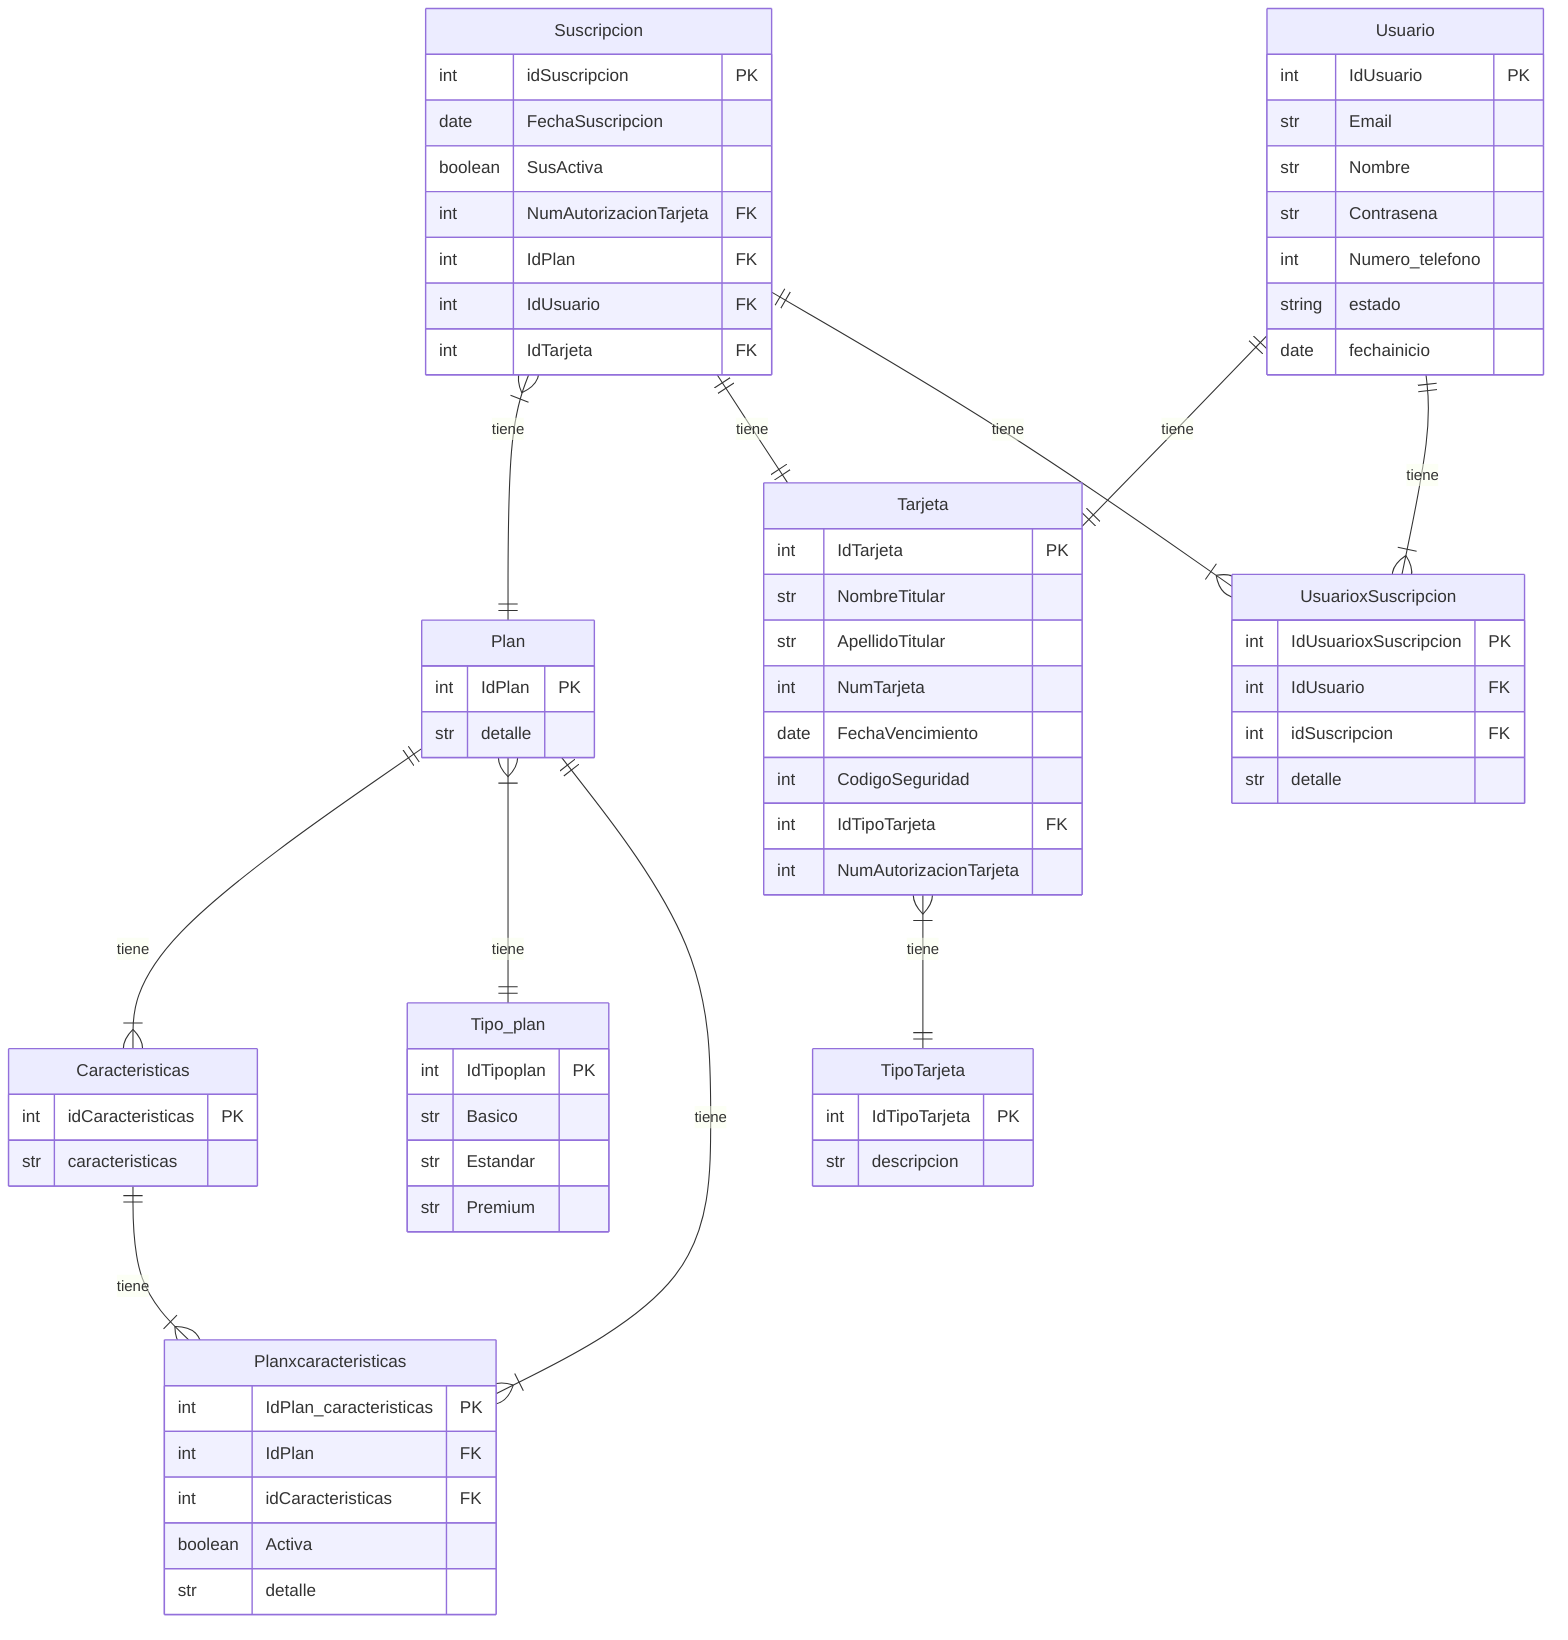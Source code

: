 erDiagram
    Usuario{
        int IdUsuario PK
        str Email
        str Nombre
        str Contrasena
        int Numero_telefono
        string estado
        date fechainicio
    }

    Plan{
        int IdPlan PK 
        str detalle
    }

    Caracteristicas{
        int idCaracteristicas PK
        str caracteristicas
    }

    Tipo_plan{
        int IdTipoplan PK
        str Basico
        str Estandar
        str Premium
    }

    Tarjeta{
        int IdTarjeta PK
        str NombreTitular
        str ApellidoTitular
        int NumTarjeta
        date FechaVencimiento
        int CodigoSeguridad
        int IdTipoTarjeta FK
        int NumAutorizacionTarjeta
    }

    TipoTarjeta{
        int IdTipoTarjeta PK
        str descripcion
    }

    Suscripcion{
        int idSuscripcion PK
        date FechaSuscripcion
        boolean SusActiva
        int NumAutorizacionTarjeta FK
        int IdPlan FK
        int IdUsuario FK
        int IdTarjeta FK
    }

    UsuarioxSuscripcion{
    int IdUsuarioxSuscripcion PK
    int IdUsuario FK
    int idSuscripcion FK
    str detalle
    }

    Planxcaracteristicas{
        int IdPlan_caracteristicas PK
        int IdPlan FK
        int idCaracteristicas FK
        boolean Activa
        str detalle
    }


    Usuario ||--|{ UsuarioxSuscripcion: tiene
    Suscripcion ||--|{ UsuarioxSuscripcion: tiene
    Plan ||--|{ Planxcaracteristicas: tiene
    Caracteristicas ||--|{ Planxcaracteristicas: tiene
    Suscripcion ||--|| Tarjeta: tiene
    Suscripcion }|--|| Plan: tiene
    Tarjeta }|--||  TipoTarjeta: tiene
    Plan }|--|| Tipo_plan: tiene
    Plan ||--|{ Caracteristicas: tiene
    Usuario ||--|| Tarjeta: tiene